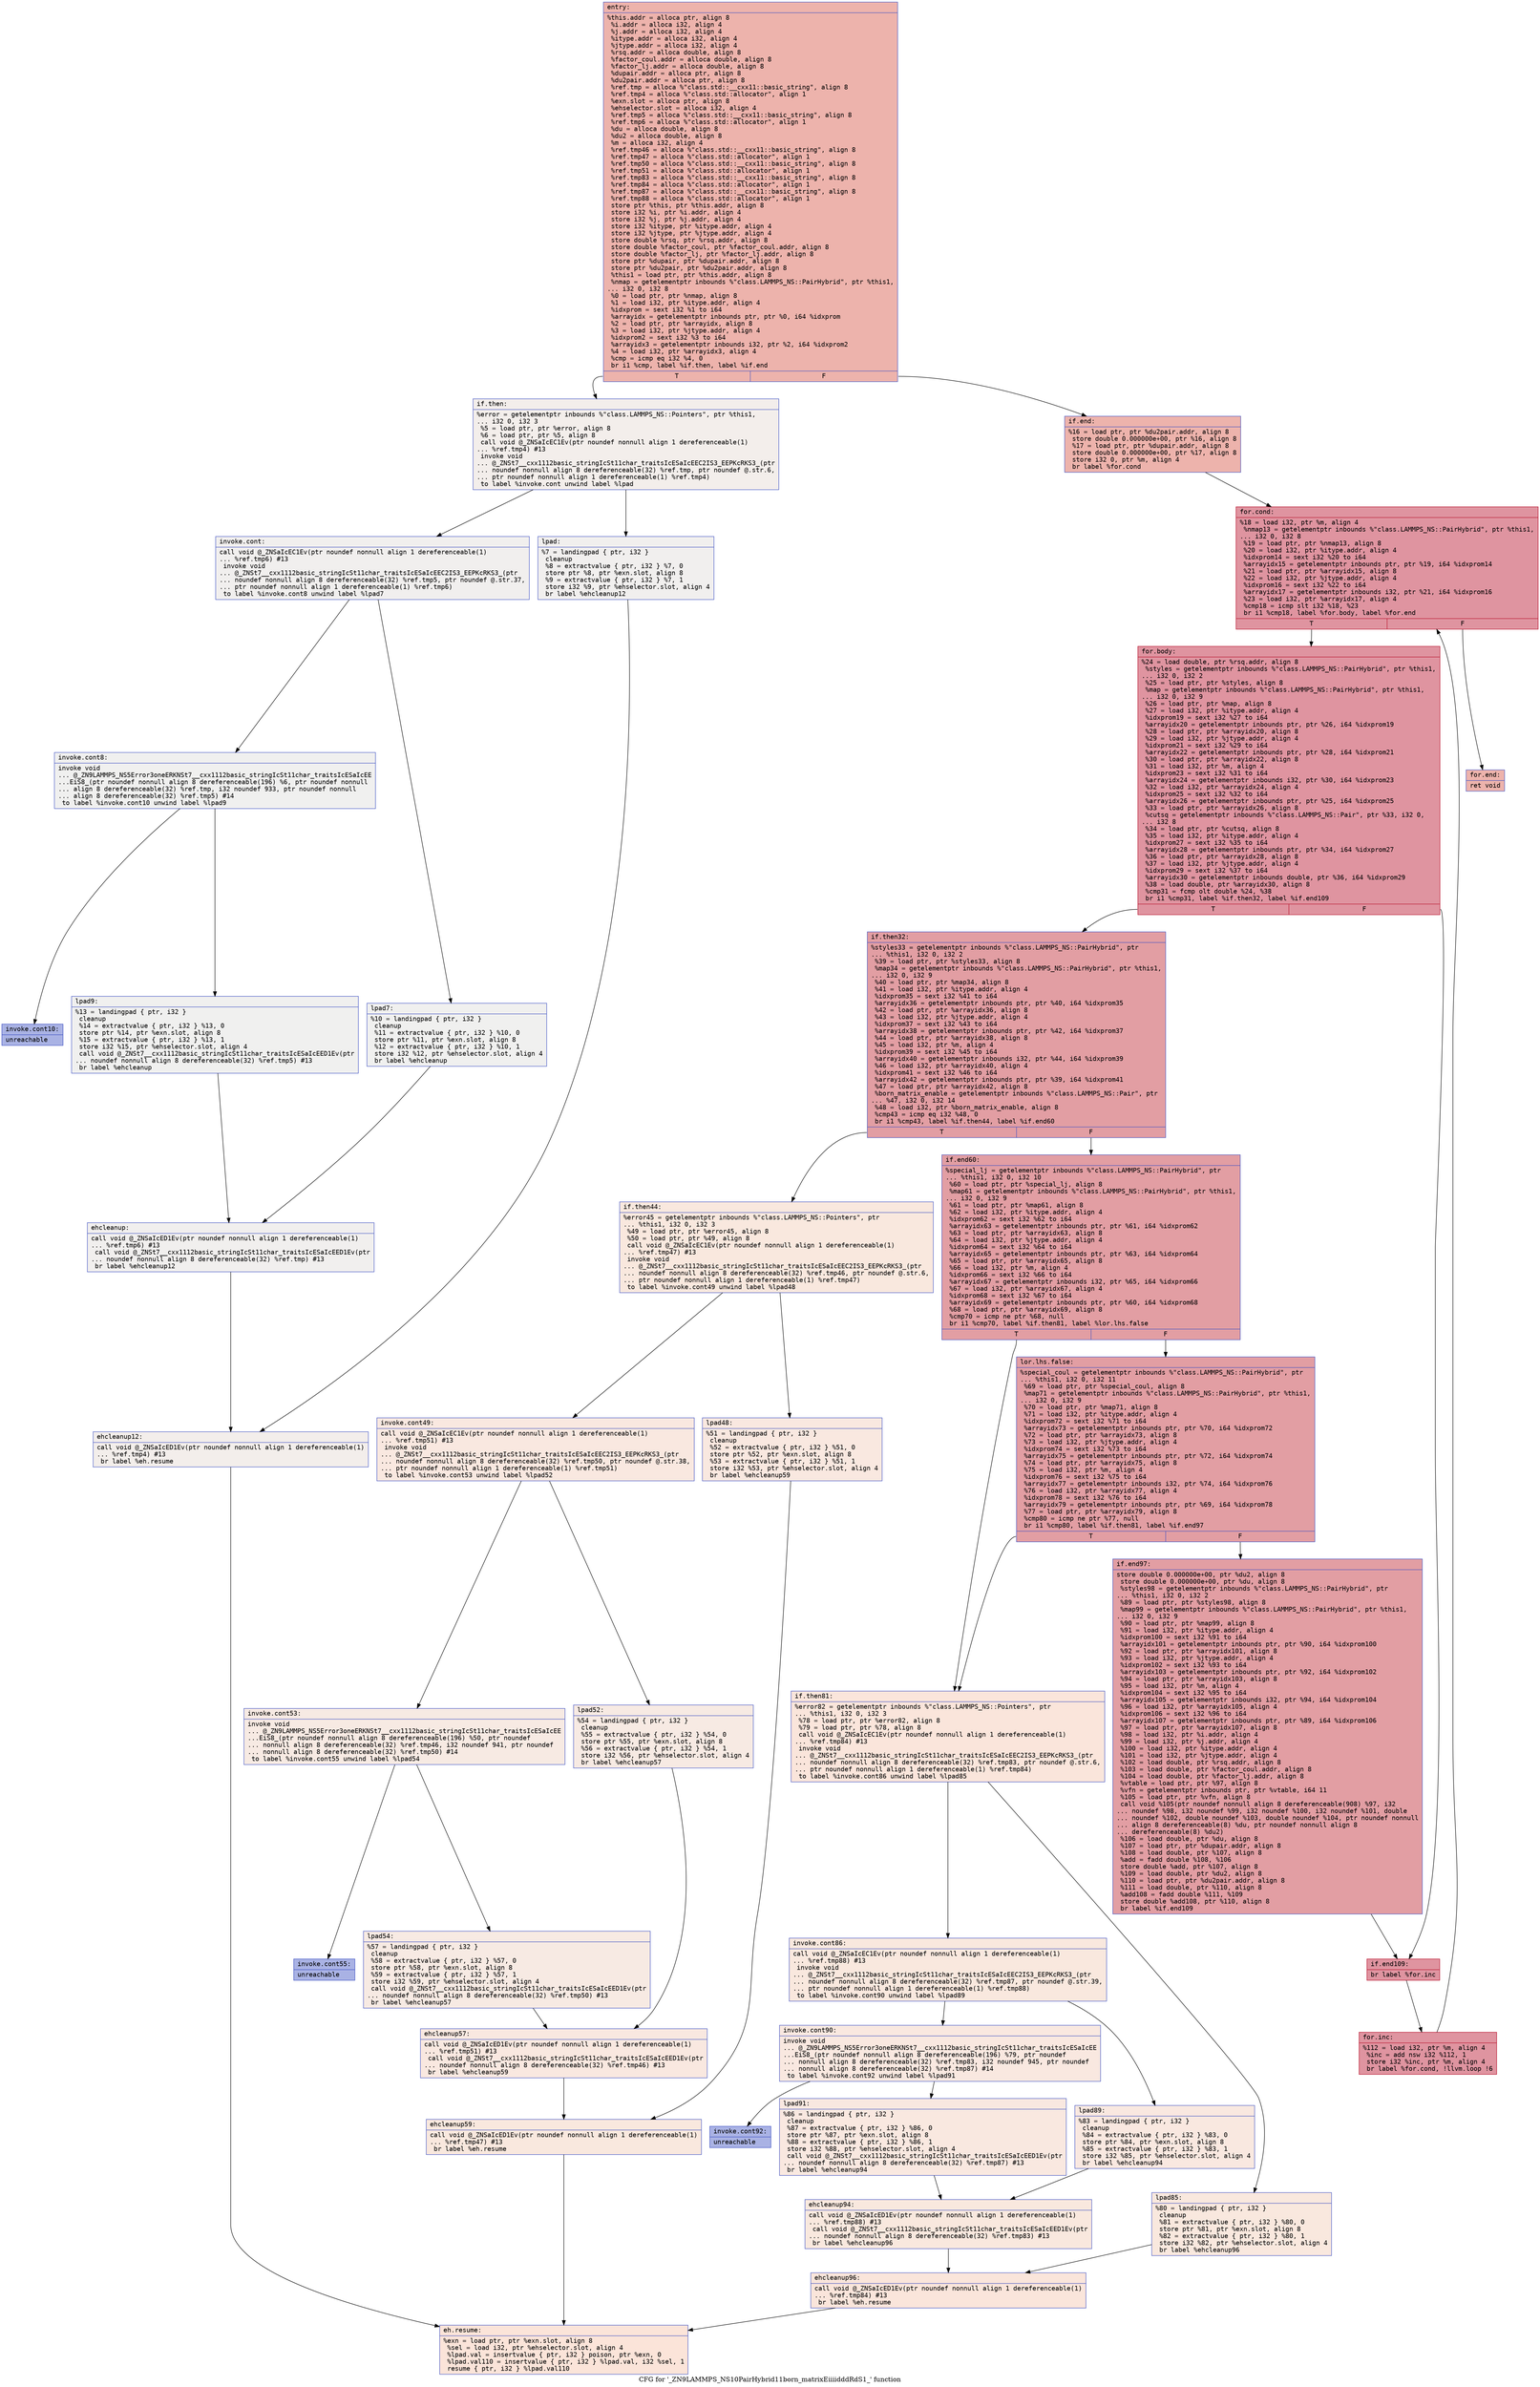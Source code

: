 digraph "CFG for '_ZN9LAMMPS_NS10PairHybrid11born_matrixEiiiidddRdS1_' function" {
	label="CFG for '_ZN9LAMMPS_NS10PairHybrid11born_matrixEiiiidddRdS1_' function";

	Node0x55975a733d50 [shape=record,color="#3d50c3ff", style=filled, fillcolor="#d6524470" fontname="Courier",label="{entry:\l|  %this.addr = alloca ptr, align 8\l  %i.addr = alloca i32, align 4\l  %j.addr = alloca i32, align 4\l  %itype.addr = alloca i32, align 4\l  %jtype.addr = alloca i32, align 4\l  %rsq.addr = alloca double, align 8\l  %factor_coul.addr = alloca double, align 8\l  %factor_lj.addr = alloca double, align 8\l  %dupair.addr = alloca ptr, align 8\l  %du2pair.addr = alloca ptr, align 8\l  %ref.tmp = alloca %\"class.std::__cxx11::basic_string\", align 8\l  %ref.tmp4 = alloca %\"class.std::allocator\", align 1\l  %exn.slot = alloca ptr, align 8\l  %ehselector.slot = alloca i32, align 4\l  %ref.tmp5 = alloca %\"class.std::__cxx11::basic_string\", align 8\l  %ref.tmp6 = alloca %\"class.std::allocator\", align 1\l  %du = alloca double, align 8\l  %du2 = alloca double, align 8\l  %m = alloca i32, align 4\l  %ref.tmp46 = alloca %\"class.std::__cxx11::basic_string\", align 8\l  %ref.tmp47 = alloca %\"class.std::allocator\", align 1\l  %ref.tmp50 = alloca %\"class.std::__cxx11::basic_string\", align 8\l  %ref.tmp51 = alloca %\"class.std::allocator\", align 1\l  %ref.tmp83 = alloca %\"class.std::__cxx11::basic_string\", align 8\l  %ref.tmp84 = alloca %\"class.std::allocator\", align 1\l  %ref.tmp87 = alloca %\"class.std::__cxx11::basic_string\", align 8\l  %ref.tmp88 = alloca %\"class.std::allocator\", align 1\l  store ptr %this, ptr %this.addr, align 8\l  store i32 %i, ptr %i.addr, align 4\l  store i32 %j, ptr %j.addr, align 4\l  store i32 %itype, ptr %itype.addr, align 4\l  store i32 %jtype, ptr %jtype.addr, align 4\l  store double %rsq, ptr %rsq.addr, align 8\l  store double %factor_coul, ptr %factor_coul.addr, align 8\l  store double %factor_lj, ptr %factor_lj.addr, align 8\l  store ptr %dupair, ptr %dupair.addr, align 8\l  store ptr %du2pair, ptr %du2pair.addr, align 8\l  %this1 = load ptr, ptr %this.addr, align 8\l  %nmap = getelementptr inbounds %\"class.LAMMPS_NS::PairHybrid\", ptr %this1,\l... i32 0, i32 8\l  %0 = load ptr, ptr %nmap, align 8\l  %1 = load i32, ptr %itype.addr, align 4\l  %idxprom = sext i32 %1 to i64\l  %arrayidx = getelementptr inbounds ptr, ptr %0, i64 %idxprom\l  %2 = load ptr, ptr %arrayidx, align 8\l  %3 = load i32, ptr %jtype.addr, align 4\l  %idxprom2 = sext i32 %3 to i64\l  %arrayidx3 = getelementptr inbounds i32, ptr %2, i64 %idxprom2\l  %4 = load i32, ptr %arrayidx3, align 4\l  %cmp = icmp eq i32 %4, 0\l  br i1 %cmp, label %if.then, label %if.end\l|{<s0>T|<s1>F}}"];
	Node0x55975a733d50:s0 -> Node0x55975a737600[tooltip="entry -> if.then\nProbability 0.00%" ];
	Node0x55975a733d50:s1 -> Node0x55975a737670[tooltip="entry -> if.end\nProbability 100.00%" ];
	Node0x55975a737600 [shape=record,color="#3d50c3ff", style=filled, fillcolor="#e5d8d170" fontname="Courier",label="{if.then:\l|  %error = getelementptr inbounds %\"class.LAMMPS_NS::Pointers\", ptr %this1,\l... i32 0, i32 3\l  %5 = load ptr, ptr %error, align 8\l  %6 = load ptr, ptr %5, align 8\l  call void @_ZNSaIcEC1Ev(ptr noundef nonnull align 1 dereferenceable(1)\l... %ref.tmp4) #13\l  invoke void\l... @_ZNSt7__cxx1112basic_stringIcSt11char_traitsIcESaIcEEC2IS3_EEPKcRKS3_(ptr\l... noundef nonnull align 8 dereferenceable(32) %ref.tmp, ptr noundef @.str.6,\l... ptr noundef nonnull align 1 dereferenceable(1) %ref.tmp4)\l          to label %invoke.cont unwind label %lpad\l}"];
	Node0x55975a737600 -> Node0x55975a737af0[tooltip="if.then -> invoke.cont\nProbability 50.00%" ];
	Node0x55975a737600 -> Node0x55975a735d50[tooltip="if.then -> lpad\nProbability 50.00%" ];
	Node0x55975a737af0 [shape=record,color="#3d50c3ff", style=filled, fillcolor="#e0dbd870" fontname="Courier",label="{invoke.cont:\l|  call void @_ZNSaIcEC1Ev(ptr noundef nonnull align 1 dereferenceable(1)\l... %ref.tmp6) #13\l  invoke void\l... @_ZNSt7__cxx1112basic_stringIcSt11char_traitsIcESaIcEEC2IS3_EEPKcRKS3_(ptr\l... noundef nonnull align 8 dereferenceable(32) %ref.tmp5, ptr noundef @.str.37,\l... ptr noundef nonnull align 1 dereferenceable(1) %ref.tmp6)\l          to label %invoke.cont8 unwind label %lpad7\l}"];
	Node0x55975a737af0 -> Node0x55975a738160[tooltip="invoke.cont -> invoke.cont8\nProbability 50.00%" ];
	Node0x55975a737af0 -> Node0x55975a7381b0[tooltip="invoke.cont -> lpad7\nProbability 50.00%" ];
	Node0x55975a738160 [shape=record,color="#3d50c3ff", style=filled, fillcolor="#dedcdb70" fontname="Courier",label="{invoke.cont8:\l|  invoke void\l... @_ZN9LAMMPS_NS5Error3oneERKNSt7__cxx1112basic_stringIcSt11char_traitsIcESaIcEE\l...EiS8_(ptr noundef nonnull align 8 dereferenceable(196) %6, ptr noundef nonnull\l... align 8 dereferenceable(32) %ref.tmp, i32 noundef 933, ptr noundef nonnull\l... align 8 dereferenceable(32) %ref.tmp5) #14\l          to label %invoke.cont10 unwind label %lpad9\l}"];
	Node0x55975a738160 -> Node0x55975a736020[tooltip="invoke.cont8 -> invoke.cont10\nProbability 0.00%" ];
	Node0x55975a738160 -> Node0x55975a738410[tooltip="invoke.cont8 -> lpad9\nProbability 100.00%" ];
	Node0x55975a736020 [shape=record,color="#3d50c3ff", style=filled, fillcolor="#3d50c370" fontname="Courier",label="{invoke.cont10:\l|  unreachable\l}"];
	Node0x55975a735d50 [shape=record,color="#3d50c3ff", style=filled, fillcolor="#e0dbd870" fontname="Courier",label="{lpad:\l|  %7 = landingpad \{ ptr, i32 \}\l          cleanup\l  %8 = extractvalue \{ ptr, i32 \} %7, 0\l  store ptr %8, ptr %exn.slot, align 8\l  %9 = extractvalue \{ ptr, i32 \} %7, 1\l  store i32 %9, ptr %ehselector.slot, align 4\l  br label %ehcleanup12\l}"];
	Node0x55975a735d50 -> Node0x55975a738880[tooltip="lpad -> ehcleanup12\nProbability 100.00%" ];
	Node0x55975a7381b0 [shape=record,color="#3d50c3ff", style=filled, fillcolor="#dedcdb70" fontname="Courier",label="{lpad7:\l|  %10 = landingpad \{ ptr, i32 \}\l          cleanup\l  %11 = extractvalue \{ ptr, i32 \} %10, 0\l  store ptr %11, ptr %exn.slot, align 8\l  %12 = extractvalue \{ ptr, i32 \} %10, 1\l  store i32 %12, ptr %ehselector.slot, align 4\l  br label %ehcleanup\l}"];
	Node0x55975a7381b0 -> Node0x55975a738bd0[tooltip="lpad7 -> ehcleanup\nProbability 100.00%" ];
	Node0x55975a738410 [shape=record,color="#3d50c3ff", style=filled, fillcolor="#dedcdb70" fontname="Courier",label="{lpad9:\l|  %13 = landingpad \{ ptr, i32 \}\l          cleanup\l  %14 = extractvalue \{ ptr, i32 \} %13, 0\l  store ptr %14, ptr %exn.slot, align 8\l  %15 = extractvalue \{ ptr, i32 \} %13, 1\l  store i32 %15, ptr %ehselector.slot, align 4\l  call void @_ZNSt7__cxx1112basic_stringIcSt11char_traitsIcESaIcEED1Ev(ptr\l... noundef nonnull align 8 dereferenceable(32) %ref.tmp5) #13\l  br label %ehcleanup\l}"];
	Node0x55975a738410 -> Node0x55975a738bd0[tooltip="lpad9 -> ehcleanup\nProbability 100.00%" ];
	Node0x55975a738bd0 [shape=record,color="#3d50c3ff", style=filled, fillcolor="#e0dbd870" fontname="Courier",label="{ehcleanup:\l|  call void @_ZNSaIcED1Ev(ptr noundef nonnull align 1 dereferenceable(1)\l... %ref.tmp6) #13\l  call void @_ZNSt7__cxx1112basic_stringIcSt11char_traitsIcESaIcEED1Ev(ptr\l... noundef nonnull align 8 dereferenceable(32) %ref.tmp) #13\l  br label %ehcleanup12\l}"];
	Node0x55975a738bd0 -> Node0x55975a738880[tooltip="ehcleanup -> ehcleanup12\nProbability 100.00%" ];
	Node0x55975a738880 [shape=record,color="#3d50c3ff", style=filled, fillcolor="#e5d8d170" fontname="Courier",label="{ehcleanup12:\l|  call void @_ZNSaIcED1Ev(ptr noundef nonnull align 1 dereferenceable(1)\l... %ref.tmp4) #13\l  br label %eh.resume\l}"];
	Node0x55975a738880 -> Node0x55975a739480[tooltip="ehcleanup12 -> eh.resume\nProbability 100.00%" ];
	Node0x55975a737670 [shape=record,color="#3d50c3ff", style=filled, fillcolor="#d6524470" fontname="Courier",label="{if.end:\l|  %16 = load ptr, ptr %du2pair.addr, align 8\l  store double 0.000000e+00, ptr %16, align 8\l  %17 = load ptr, ptr %dupair.addr, align 8\l  store double 0.000000e+00, ptr %17, align 8\l  store i32 0, ptr %m, align 4\l  br label %for.cond\l}"];
	Node0x55975a737670 -> Node0x55975a739820[tooltip="if.end -> for.cond\nProbability 100.00%" ];
	Node0x55975a739820 [shape=record,color="#b70d28ff", style=filled, fillcolor="#b70d2870" fontname="Courier",label="{for.cond:\l|  %18 = load i32, ptr %m, align 4\l  %nmap13 = getelementptr inbounds %\"class.LAMMPS_NS::PairHybrid\", ptr %this1,\l... i32 0, i32 8\l  %19 = load ptr, ptr %nmap13, align 8\l  %20 = load i32, ptr %itype.addr, align 4\l  %idxprom14 = sext i32 %20 to i64\l  %arrayidx15 = getelementptr inbounds ptr, ptr %19, i64 %idxprom14\l  %21 = load ptr, ptr %arrayidx15, align 8\l  %22 = load i32, ptr %jtype.addr, align 4\l  %idxprom16 = sext i32 %22 to i64\l  %arrayidx17 = getelementptr inbounds i32, ptr %21, i64 %idxprom16\l  %23 = load i32, ptr %arrayidx17, align 4\l  %cmp18 = icmp slt i32 %18, %23\l  br i1 %cmp18, label %for.body, label %for.end\l|{<s0>T|<s1>F}}"];
	Node0x55975a739820:s0 -> Node0x55975a73a060[tooltip="for.cond -> for.body\nProbability 96.88%" ];
	Node0x55975a739820:s1 -> Node0x55975a73a0e0[tooltip="for.cond -> for.end\nProbability 3.12%" ];
	Node0x55975a73a060 [shape=record,color="#b70d28ff", style=filled, fillcolor="#b70d2870" fontname="Courier",label="{for.body:\l|  %24 = load double, ptr %rsq.addr, align 8\l  %styles = getelementptr inbounds %\"class.LAMMPS_NS::PairHybrid\", ptr %this1,\l... i32 0, i32 2\l  %25 = load ptr, ptr %styles, align 8\l  %map = getelementptr inbounds %\"class.LAMMPS_NS::PairHybrid\", ptr %this1,\l... i32 0, i32 9\l  %26 = load ptr, ptr %map, align 8\l  %27 = load i32, ptr %itype.addr, align 4\l  %idxprom19 = sext i32 %27 to i64\l  %arrayidx20 = getelementptr inbounds ptr, ptr %26, i64 %idxprom19\l  %28 = load ptr, ptr %arrayidx20, align 8\l  %29 = load i32, ptr %jtype.addr, align 4\l  %idxprom21 = sext i32 %29 to i64\l  %arrayidx22 = getelementptr inbounds ptr, ptr %28, i64 %idxprom21\l  %30 = load ptr, ptr %arrayidx22, align 8\l  %31 = load i32, ptr %m, align 4\l  %idxprom23 = sext i32 %31 to i64\l  %arrayidx24 = getelementptr inbounds i32, ptr %30, i64 %idxprom23\l  %32 = load i32, ptr %arrayidx24, align 4\l  %idxprom25 = sext i32 %32 to i64\l  %arrayidx26 = getelementptr inbounds ptr, ptr %25, i64 %idxprom25\l  %33 = load ptr, ptr %arrayidx26, align 8\l  %cutsq = getelementptr inbounds %\"class.LAMMPS_NS::Pair\", ptr %33, i32 0,\l... i32 8\l  %34 = load ptr, ptr %cutsq, align 8\l  %35 = load i32, ptr %itype.addr, align 4\l  %idxprom27 = sext i32 %35 to i64\l  %arrayidx28 = getelementptr inbounds ptr, ptr %34, i64 %idxprom27\l  %36 = load ptr, ptr %arrayidx28, align 8\l  %37 = load i32, ptr %jtype.addr, align 4\l  %idxprom29 = sext i32 %37 to i64\l  %arrayidx30 = getelementptr inbounds double, ptr %36, i64 %idxprom29\l  %38 = load double, ptr %arrayidx30, align 8\l  %cmp31 = fcmp olt double %24, %38\l  br i1 %cmp31, label %if.then32, label %if.end109\l|{<s0>T|<s1>F}}"];
	Node0x55975a73a060:s0 -> Node0x55975a73b570[tooltip="for.body -> if.then32\nProbability 50.00%" ];
	Node0x55975a73a060:s1 -> Node0x55975a73b5f0[tooltip="for.body -> if.end109\nProbability 50.00%" ];
	Node0x55975a73b570 [shape=record,color="#3d50c3ff", style=filled, fillcolor="#be242e70" fontname="Courier",label="{if.then32:\l|  %styles33 = getelementptr inbounds %\"class.LAMMPS_NS::PairHybrid\", ptr\l... %this1, i32 0, i32 2\l  %39 = load ptr, ptr %styles33, align 8\l  %map34 = getelementptr inbounds %\"class.LAMMPS_NS::PairHybrid\", ptr %this1,\l... i32 0, i32 9\l  %40 = load ptr, ptr %map34, align 8\l  %41 = load i32, ptr %itype.addr, align 4\l  %idxprom35 = sext i32 %41 to i64\l  %arrayidx36 = getelementptr inbounds ptr, ptr %40, i64 %idxprom35\l  %42 = load ptr, ptr %arrayidx36, align 8\l  %43 = load i32, ptr %jtype.addr, align 4\l  %idxprom37 = sext i32 %43 to i64\l  %arrayidx38 = getelementptr inbounds ptr, ptr %42, i64 %idxprom37\l  %44 = load ptr, ptr %arrayidx38, align 8\l  %45 = load i32, ptr %m, align 4\l  %idxprom39 = sext i32 %45 to i64\l  %arrayidx40 = getelementptr inbounds i32, ptr %44, i64 %idxprom39\l  %46 = load i32, ptr %arrayidx40, align 4\l  %idxprom41 = sext i32 %46 to i64\l  %arrayidx42 = getelementptr inbounds ptr, ptr %39, i64 %idxprom41\l  %47 = load ptr, ptr %arrayidx42, align 8\l  %born_matrix_enable = getelementptr inbounds %\"class.LAMMPS_NS::Pair\", ptr\l... %47, i32 0, i32 14\l  %48 = load i32, ptr %born_matrix_enable, align 8\l  %cmp43 = icmp eq i32 %48, 0\l  br i1 %cmp43, label %if.then44, label %if.end60\l|{<s0>T|<s1>F}}"];
	Node0x55975a73b570:s0 -> Node0x55975a73cdf0[tooltip="if.then32 -> if.then44\nProbability 0.00%" ];
	Node0x55975a73b570:s1 -> Node0x55975a737b40[tooltip="if.then32 -> if.end60\nProbability 100.00%" ];
	Node0x55975a73cdf0 [shape=record,color="#3d50c3ff", style=filled, fillcolor="#f2cab570" fontname="Courier",label="{if.then44:\l|  %error45 = getelementptr inbounds %\"class.LAMMPS_NS::Pointers\", ptr\l... %this1, i32 0, i32 3\l  %49 = load ptr, ptr %error45, align 8\l  %50 = load ptr, ptr %49, align 8\l  call void @_ZNSaIcEC1Ev(ptr noundef nonnull align 1 dereferenceable(1)\l... %ref.tmp47) #13\l  invoke void\l... @_ZNSt7__cxx1112basic_stringIcSt11char_traitsIcESaIcEEC2IS3_EEPKcRKS3_(ptr\l... noundef nonnull align 8 dereferenceable(32) %ref.tmp46, ptr noundef @.str.6,\l... ptr noundef nonnull align 1 dereferenceable(1) %ref.tmp47)\l          to label %invoke.cont49 unwind label %lpad48\l}"];
	Node0x55975a73cdf0 -> Node0x55975a738000[tooltip="if.then44 -> invoke.cont49\nProbability 50.00%" ];
	Node0x55975a73cdf0 -> Node0x55975a738050[tooltip="if.then44 -> lpad48\nProbability 50.00%" ];
	Node0x55975a738000 [shape=record,color="#3d50c3ff", style=filled, fillcolor="#f1ccb870" fontname="Courier",label="{invoke.cont49:\l|  call void @_ZNSaIcEC1Ev(ptr noundef nonnull align 1 dereferenceable(1)\l... %ref.tmp51) #13\l  invoke void\l... @_ZNSt7__cxx1112basic_stringIcSt11char_traitsIcESaIcEEC2IS3_EEPKcRKS3_(ptr\l... noundef nonnull align 8 dereferenceable(32) %ref.tmp50, ptr noundef @.str.38,\l... ptr noundef nonnull align 1 dereferenceable(1) %ref.tmp51)\l          to label %invoke.cont53 unwind label %lpad52\l}"];
	Node0x55975a738000 -> Node0x55975a73dcf0[tooltip="invoke.cont49 -> invoke.cont53\nProbability 50.00%" ];
	Node0x55975a738000 -> Node0x55975a73dd40[tooltip="invoke.cont49 -> lpad52\nProbability 50.00%" ];
	Node0x55975a73dcf0 [shape=record,color="#3d50c3ff", style=filled, fillcolor="#eed0c070" fontname="Courier",label="{invoke.cont53:\l|  invoke void\l... @_ZN9LAMMPS_NS5Error3oneERKNSt7__cxx1112basic_stringIcSt11char_traitsIcESaIcEE\l...EiS8_(ptr noundef nonnull align 8 dereferenceable(196) %50, ptr noundef\l... nonnull align 8 dereferenceable(32) %ref.tmp46, i32 noundef 941, ptr noundef\l... nonnull align 8 dereferenceable(32) %ref.tmp50) #14\l          to label %invoke.cont55 unwind label %lpad54\l}"];
	Node0x55975a73dcf0 -> Node0x55975a73dca0[tooltip="invoke.cont53 -> invoke.cont55\nProbability 0.00%" ];
	Node0x55975a73dcf0 -> Node0x55975a73e040[tooltip="invoke.cont53 -> lpad54\nProbability 100.00%" ];
	Node0x55975a73dca0 [shape=record,color="#3d50c3ff", style=filled, fillcolor="#3d50c370" fontname="Courier",label="{invoke.cont55:\l|  unreachable\l}"];
	Node0x55975a738050 [shape=record,color="#3d50c3ff", style=filled, fillcolor="#f1ccb870" fontname="Courier",label="{lpad48:\l|  %51 = landingpad \{ ptr, i32 \}\l          cleanup\l  %52 = extractvalue \{ ptr, i32 \} %51, 0\l  store ptr %52, ptr %exn.slot, align 8\l  %53 = extractvalue \{ ptr, i32 \} %51, 1\l  store i32 %53, ptr %ehselector.slot, align 4\l  br label %ehcleanup59\l}"];
	Node0x55975a738050 -> Node0x55975a73e600[tooltip="lpad48 -> ehcleanup59\nProbability 100.00%" ];
	Node0x55975a73dd40 [shape=record,color="#3d50c3ff", style=filled, fillcolor="#eed0c070" fontname="Courier",label="{lpad52:\l|  %54 = landingpad \{ ptr, i32 \}\l          cleanup\l  %55 = extractvalue \{ ptr, i32 \} %54, 0\l  store ptr %55, ptr %exn.slot, align 8\l  %56 = extractvalue \{ ptr, i32 \} %54, 1\l  store i32 %56, ptr %ehselector.slot, align 4\l  br label %ehcleanup57\l}"];
	Node0x55975a73dd40 -> Node0x55975a73e950[tooltip="lpad52 -> ehcleanup57\nProbability 100.00%" ];
	Node0x55975a73e040 [shape=record,color="#3d50c3ff", style=filled, fillcolor="#eed0c070" fontname="Courier",label="{lpad54:\l|  %57 = landingpad \{ ptr, i32 \}\l          cleanup\l  %58 = extractvalue \{ ptr, i32 \} %57, 0\l  store ptr %58, ptr %exn.slot, align 8\l  %59 = extractvalue \{ ptr, i32 \} %57, 1\l  store i32 %59, ptr %ehselector.slot, align 4\l  call void @_ZNSt7__cxx1112basic_stringIcSt11char_traitsIcESaIcEED1Ev(ptr\l... noundef nonnull align 8 dereferenceable(32) %ref.tmp50) #13\l  br label %ehcleanup57\l}"];
	Node0x55975a73e040 -> Node0x55975a73e950[tooltip="lpad54 -> ehcleanup57\nProbability 100.00%" ];
	Node0x55975a73e950 [shape=record,color="#3d50c3ff", style=filled, fillcolor="#f1ccb870" fontname="Courier",label="{ehcleanup57:\l|  call void @_ZNSaIcED1Ev(ptr noundef nonnull align 1 dereferenceable(1)\l... %ref.tmp51) #13\l  call void @_ZNSt7__cxx1112basic_stringIcSt11char_traitsIcESaIcEED1Ev(ptr\l... noundef nonnull align 8 dereferenceable(32) %ref.tmp46) #13\l  br label %ehcleanup59\l}"];
	Node0x55975a73e950 -> Node0x55975a73e600[tooltip="ehcleanup57 -> ehcleanup59\nProbability 100.00%" ];
	Node0x55975a73e600 [shape=record,color="#3d50c3ff", style=filled, fillcolor="#f2cab570" fontname="Courier",label="{ehcleanup59:\l|  call void @_ZNSaIcED1Ev(ptr noundef nonnull align 1 dereferenceable(1)\l... %ref.tmp47) #13\l  br label %eh.resume\l}"];
	Node0x55975a73e600 -> Node0x55975a739480[tooltip="ehcleanup59 -> eh.resume\nProbability 100.00%" ];
	Node0x55975a737b40 [shape=record,color="#3d50c3ff", style=filled, fillcolor="#be242e70" fontname="Courier",label="{if.end60:\l|  %special_lj = getelementptr inbounds %\"class.LAMMPS_NS::PairHybrid\", ptr\l... %this1, i32 0, i32 10\l  %60 = load ptr, ptr %special_lj, align 8\l  %map61 = getelementptr inbounds %\"class.LAMMPS_NS::PairHybrid\", ptr %this1,\l... i32 0, i32 9\l  %61 = load ptr, ptr %map61, align 8\l  %62 = load i32, ptr %itype.addr, align 4\l  %idxprom62 = sext i32 %62 to i64\l  %arrayidx63 = getelementptr inbounds ptr, ptr %61, i64 %idxprom62\l  %63 = load ptr, ptr %arrayidx63, align 8\l  %64 = load i32, ptr %jtype.addr, align 4\l  %idxprom64 = sext i32 %64 to i64\l  %arrayidx65 = getelementptr inbounds ptr, ptr %63, i64 %idxprom64\l  %65 = load ptr, ptr %arrayidx65, align 8\l  %66 = load i32, ptr %m, align 4\l  %idxprom66 = sext i32 %66 to i64\l  %arrayidx67 = getelementptr inbounds i32, ptr %65, i64 %idxprom66\l  %67 = load i32, ptr %arrayidx67, align 4\l  %idxprom68 = sext i32 %67 to i64\l  %arrayidx69 = getelementptr inbounds ptr, ptr %60, i64 %idxprom68\l  %68 = load ptr, ptr %arrayidx69, align 8\l  %cmp70 = icmp ne ptr %68, null\l  br i1 %cmp70, label %if.then81, label %lor.lhs.false\l|{<s0>T|<s1>F}}"];
	Node0x55975a737b40:s0 -> Node0x55975a73fee0[tooltip="if.end60 -> if.then81\nProbability 0.00%" ];
	Node0x55975a737b40:s1 -> Node0x55975a73ff60[tooltip="if.end60 -> lor.lhs.false\nProbability 100.00%" ];
	Node0x55975a73ff60 [shape=record,color="#3d50c3ff", style=filled, fillcolor="#be242e70" fontname="Courier",label="{lor.lhs.false:\l|  %special_coul = getelementptr inbounds %\"class.LAMMPS_NS::PairHybrid\", ptr\l... %this1, i32 0, i32 11\l  %69 = load ptr, ptr %special_coul, align 8\l  %map71 = getelementptr inbounds %\"class.LAMMPS_NS::PairHybrid\", ptr %this1,\l... i32 0, i32 9\l  %70 = load ptr, ptr %map71, align 8\l  %71 = load i32, ptr %itype.addr, align 4\l  %idxprom72 = sext i32 %71 to i64\l  %arrayidx73 = getelementptr inbounds ptr, ptr %70, i64 %idxprom72\l  %72 = load ptr, ptr %arrayidx73, align 8\l  %73 = load i32, ptr %jtype.addr, align 4\l  %idxprom74 = sext i32 %73 to i64\l  %arrayidx75 = getelementptr inbounds ptr, ptr %72, i64 %idxprom74\l  %74 = load ptr, ptr %arrayidx75, align 8\l  %75 = load i32, ptr %m, align 4\l  %idxprom76 = sext i32 %75 to i64\l  %arrayidx77 = getelementptr inbounds i32, ptr %74, i64 %idxprom76\l  %76 = load i32, ptr %arrayidx77, align 4\l  %idxprom78 = sext i32 %76 to i64\l  %arrayidx79 = getelementptr inbounds ptr, ptr %69, i64 %idxprom78\l  %77 = load ptr, ptr %arrayidx79, align 8\l  %cmp80 = icmp ne ptr %77, null\l  br i1 %cmp80, label %if.then81, label %if.end97\l|{<s0>T|<s1>F}}"];
	Node0x55975a73ff60:s0 -> Node0x55975a73fee0[tooltip="lor.lhs.false -> if.then81\nProbability 0.00%" ];
	Node0x55975a73ff60:s1 -> Node0x55975a740d50[tooltip="lor.lhs.false -> if.end97\nProbability 100.00%" ];
	Node0x55975a73fee0 [shape=record,color="#3d50c3ff", style=filled, fillcolor="#f4c5ad70" fontname="Courier",label="{if.then81:\l|  %error82 = getelementptr inbounds %\"class.LAMMPS_NS::Pointers\", ptr\l... %this1, i32 0, i32 3\l  %78 = load ptr, ptr %error82, align 8\l  %79 = load ptr, ptr %78, align 8\l  call void @_ZNSaIcEC1Ev(ptr noundef nonnull align 1 dereferenceable(1)\l... %ref.tmp84) #13\l  invoke void\l... @_ZNSt7__cxx1112basic_stringIcSt11char_traitsIcESaIcEEC2IS3_EEPKcRKS3_(ptr\l... noundef nonnull align 8 dereferenceable(32) %ref.tmp83, ptr noundef @.str.6,\l... ptr noundef nonnull align 1 dereferenceable(1) %ref.tmp84)\l          to label %invoke.cont86 unwind label %lpad85\l}"];
	Node0x55975a73fee0 -> Node0x55975a7411e0[tooltip="if.then81 -> invoke.cont86\nProbability 50.00%" ];
	Node0x55975a73fee0 -> Node0x55975a741260[tooltip="if.then81 -> lpad85\nProbability 50.00%" ];
	Node0x55975a7411e0 [shape=record,color="#3d50c3ff", style=filled, fillcolor="#f2cab570" fontname="Courier",label="{invoke.cont86:\l|  call void @_ZNSaIcEC1Ev(ptr noundef nonnull align 1 dereferenceable(1)\l... %ref.tmp88) #13\l  invoke void\l... @_ZNSt7__cxx1112basic_stringIcSt11char_traitsIcESaIcEEC2IS3_EEPKcRKS3_(ptr\l... noundef nonnull align 8 dereferenceable(32) %ref.tmp87, ptr noundef @.str.39,\l... ptr noundef nonnull align 1 dereferenceable(1) %ref.tmp88)\l          to label %invoke.cont90 unwind label %lpad89\l}"];
	Node0x55975a7411e0 -> Node0x55975a741580[tooltip="invoke.cont86 -> invoke.cont90\nProbability 50.00%" ];
	Node0x55975a7411e0 -> Node0x55975a7415d0[tooltip="invoke.cont86 -> lpad89\nProbability 50.00%" ];
	Node0x55975a741580 [shape=record,color="#3d50c3ff", style=filled, fillcolor="#f1ccb870" fontname="Courier",label="{invoke.cont90:\l|  invoke void\l... @_ZN9LAMMPS_NS5Error3oneERKNSt7__cxx1112basic_stringIcSt11char_traitsIcESaIcEE\l...EiS8_(ptr noundef nonnull align 8 dereferenceable(196) %79, ptr noundef\l... nonnull align 8 dereferenceable(32) %ref.tmp83, i32 noundef 945, ptr noundef\l... nonnull align 8 dereferenceable(32) %ref.tmp87) #14\l          to label %invoke.cont92 unwind label %lpad91\l}"];
	Node0x55975a741580 -> Node0x55975a741530[tooltip="invoke.cont90 -> invoke.cont92\nProbability 0.00%" ];
	Node0x55975a741580 -> Node0x55975a741890[tooltip="invoke.cont90 -> lpad91\nProbability 100.00%" ];
	Node0x55975a741530 [shape=record,color="#3d50c3ff", style=filled, fillcolor="#3d50c370" fontname="Courier",label="{invoke.cont92:\l|  unreachable\l}"];
	Node0x55975a741260 [shape=record,color="#3d50c3ff", style=filled, fillcolor="#f2cab570" fontname="Courier",label="{lpad85:\l|  %80 = landingpad \{ ptr, i32 \}\l          cleanup\l  %81 = extractvalue \{ ptr, i32 \} %80, 0\l  store ptr %81, ptr %exn.slot, align 8\l  %82 = extractvalue \{ ptr, i32 \} %80, 1\l  store i32 %82, ptr %ehselector.slot, align 4\l  br label %ehcleanup96\l}"];
	Node0x55975a741260 -> Node0x55975a741e50[tooltip="lpad85 -> ehcleanup96\nProbability 100.00%" ];
	Node0x55975a7415d0 [shape=record,color="#3d50c3ff", style=filled, fillcolor="#f1ccb870" fontname="Courier",label="{lpad89:\l|  %83 = landingpad \{ ptr, i32 \}\l          cleanup\l  %84 = extractvalue \{ ptr, i32 \} %83, 0\l  store ptr %84, ptr %exn.slot, align 8\l  %85 = extractvalue \{ ptr, i32 \} %83, 1\l  store i32 %85, ptr %ehselector.slot, align 4\l  br label %ehcleanup94\l}"];
	Node0x55975a7415d0 -> Node0x55975a7421a0[tooltip="lpad89 -> ehcleanup94\nProbability 100.00%" ];
	Node0x55975a741890 [shape=record,color="#3d50c3ff", style=filled, fillcolor="#f1ccb870" fontname="Courier",label="{lpad91:\l|  %86 = landingpad \{ ptr, i32 \}\l          cleanup\l  %87 = extractvalue \{ ptr, i32 \} %86, 0\l  store ptr %87, ptr %exn.slot, align 8\l  %88 = extractvalue \{ ptr, i32 \} %86, 1\l  store i32 %88, ptr %ehselector.slot, align 4\l  call void @_ZNSt7__cxx1112basic_stringIcSt11char_traitsIcESaIcEED1Ev(ptr\l... noundef nonnull align 8 dereferenceable(32) %ref.tmp87) #13\l  br label %ehcleanup94\l}"];
	Node0x55975a741890 -> Node0x55975a7421a0[tooltip="lpad91 -> ehcleanup94\nProbability 100.00%" ];
	Node0x55975a7421a0 [shape=record,color="#3d50c3ff", style=filled, fillcolor="#f2cab570" fontname="Courier",label="{ehcleanup94:\l|  call void @_ZNSaIcED1Ev(ptr noundef nonnull align 1 dereferenceable(1)\l... %ref.tmp88) #13\l  call void @_ZNSt7__cxx1112basic_stringIcSt11char_traitsIcESaIcEED1Ev(ptr\l... noundef nonnull align 8 dereferenceable(32) %ref.tmp83) #13\l  br label %ehcleanup96\l}"];
	Node0x55975a7421a0 -> Node0x55975a741e50[tooltip="ehcleanup94 -> ehcleanup96\nProbability 100.00%" ];
	Node0x55975a741e50 [shape=record,color="#3d50c3ff", style=filled, fillcolor="#f4c5ad70" fontname="Courier",label="{ehcleanup96:\l|  call void @_ZNSaIcED1Ev(ptr noundef nonnull align 1 dereferenceable(1)\l... %ref.tmp84) #13\l  br label %eh.resume\l}"];
	Node0x55975a741e50 -> Node0x55975a739480[tooltip="ehcleanup96 -> eh.resume\nProbability 100.00%" ];
	Node0x55975a740d50 [shape=record,color="#3d50c3ff", style=filled, fillcolor="#be242e70" fontname="Courier",label="{if.end97:\l|  store double 0.000000e+00, ptr %du2, align 8\l  store double 0.000000e+00, ptr %du, align 8\l  %styles98 = getelementptr inbounds %\"class.LAMMPS_NS::PairHybrid\", ptr\l... %this1, i32 0, i32 2\l  %89 = load ptr, ptr %styles98, align 8\l  %map99 = getelementptr inbounds %\"class.LAMMPS_NS::PairHybrid\", ptr %this1,\l... i32 0, i32 9\l  %90 = load ptr, ptr %map99, align 8\l  %91 = load i32, ptr %itype.addr, align 4\l  %idxprom100 = sext i32 %91 to i64\l  %arrayidx101 = getelementptr inbounds ptr, ptr %90, i64 %idxprom100\l  %92 = load ptr, ptr %arrayidx101, align 8\l  %93 = load i32, ptr %jtype.addr, align 4\l  %idxprom102 = sext i32 %93 to i64\l  %arrayidx103 = getelementptr inbounds ptr, ptr %92, i64 %idxprom102\l  %94 = load ptr, ptr %arrayidx103, align 8\l  %95 = load i32, ptr %m, align 4\l  %idxprom104 = sext i32 %95 to i64\l  %arrayidx105 = getelementptr inbounds i32, ptr %94, i64 %idxprom104\l  %96 = load i32, ptr %arrayidx105, align 4\l  %idxprom106 = sext i32 %96 to i64\l  %arrayidx107 = getelementptr inbounds ptr, ptr %89, i64 %idxprom106\l  %97 = load ptr, ptr %arrayidx107, align 8\l  %98 = load i32, ptr %i.addr, align 4\l  %99 = load i32, ptr %j.addr, align 4\l  %100 = load i32, ptr %itype.addr, align 4\l  %101 = load i32, ptr %jtype.addr, align 4\l  %102 = load double, ptr %rsq.addr, align 8\l  %103 = load double, ptr %factor_coul.addr, align 8\l  %104 = load double, ptr %factor_lj.addr, align 8\l  %vtable = load ptr, ptr %97, align 8\l  %vfn = getelementptr inbounds ptr, ptr %vtable, i64 11\l  %105 = load ptr, ptr %vfn, align 8\l  call void %105(ptr noundef nonnull align 8 dereferenceable(908) %97, i32\l... noundef %98, i32 noundef %99, i32 noundef %100, i32 noundef %101, double\l... noundef %102, double noundef %103, double noundef %104, ptr noundef nonnull\l... align 8 dereferenceable(8) %du, ptr noundef nonnull align 8\l... dereferenceable(8) %du2)\l  %106 = load double, ptr %du, align 8\l  %107 = load ptr, ptr %dupair.addr, align 8\l  %108 = load double, ptr %107, align 8\l  %add = fadd double %108, %106\l  store double %add, ptr %107, align 8\l  %109 = load double, ptr %du2, align 8\l  %110 = load ptr, ptr %du2pair.addr, align 8\l  %111 = load double, ptr %110, align 8\l  %add108 = fadd double %111, %109\l  store double %add108, ptr %110, align 8\l  br label %if.end109\l}"];
	Node0x55975a740d50 -> Node0x55975a73b5f0[tooltip="if.end97 -> if.end109\nProbability 100.00%" ];
	Node0x55975a73b5f0 [shape=record,color="#b70d28ff", style=filled, fillcolor="#b70d2870" fontname="Courier",label="{if.end109:\l|  br label %for.inc\l}"];
	Node0x55975a73b5f0 -> Node0x55975a744c80[tooltip="if.end109 -> for.inc\nProbability 100.00%" ];
	Node0x55975a744c80 [shape=record,color="#b70d28ff", style=filled, fillcolor="#b70d2870" fontname="Courier",label="{for.inc:\l|  %112 = load i32, ptr %m, align 4\l  %inc = add nsw i32 %112, 1\l  store i32 %inc, ptr %m, align 4\l  br label %for.cond, !llvm.loop !6\l}"];
	Node0x55975a744c80 -> Node0x55975a739820[tooltip="for.inc -> for.cond\nProbability 100.00%" ];
	Node0x55975a73a0e0 [shape=record,color="#3d50c3ff", style=filled, fillcolor="#d6524470" fontname="Courier",label="{for.end:\l|  ret void\l}"];
	Node0x55975a739480 [shape=record,color="#3d50c3ff", style=filled, fillcolor="#f5c1a970" fontname="Courier",label="{eh.resume:\l|  %exn = load ptr, ptr %exn.slot, align 8\l  %sel = load i32, ptr %ehselector.slot, align 4\l  %lpad.val = insertvalue \{ ptr, i32 \} poison, ptr %exn, 0\l  %lpad.val110 = insertvalue \{ ptr, i32 \} %lpad.val, i32 %sel, 1\l  resume \{ ptr, i32 \} %lpad.val110\l}"];
}
